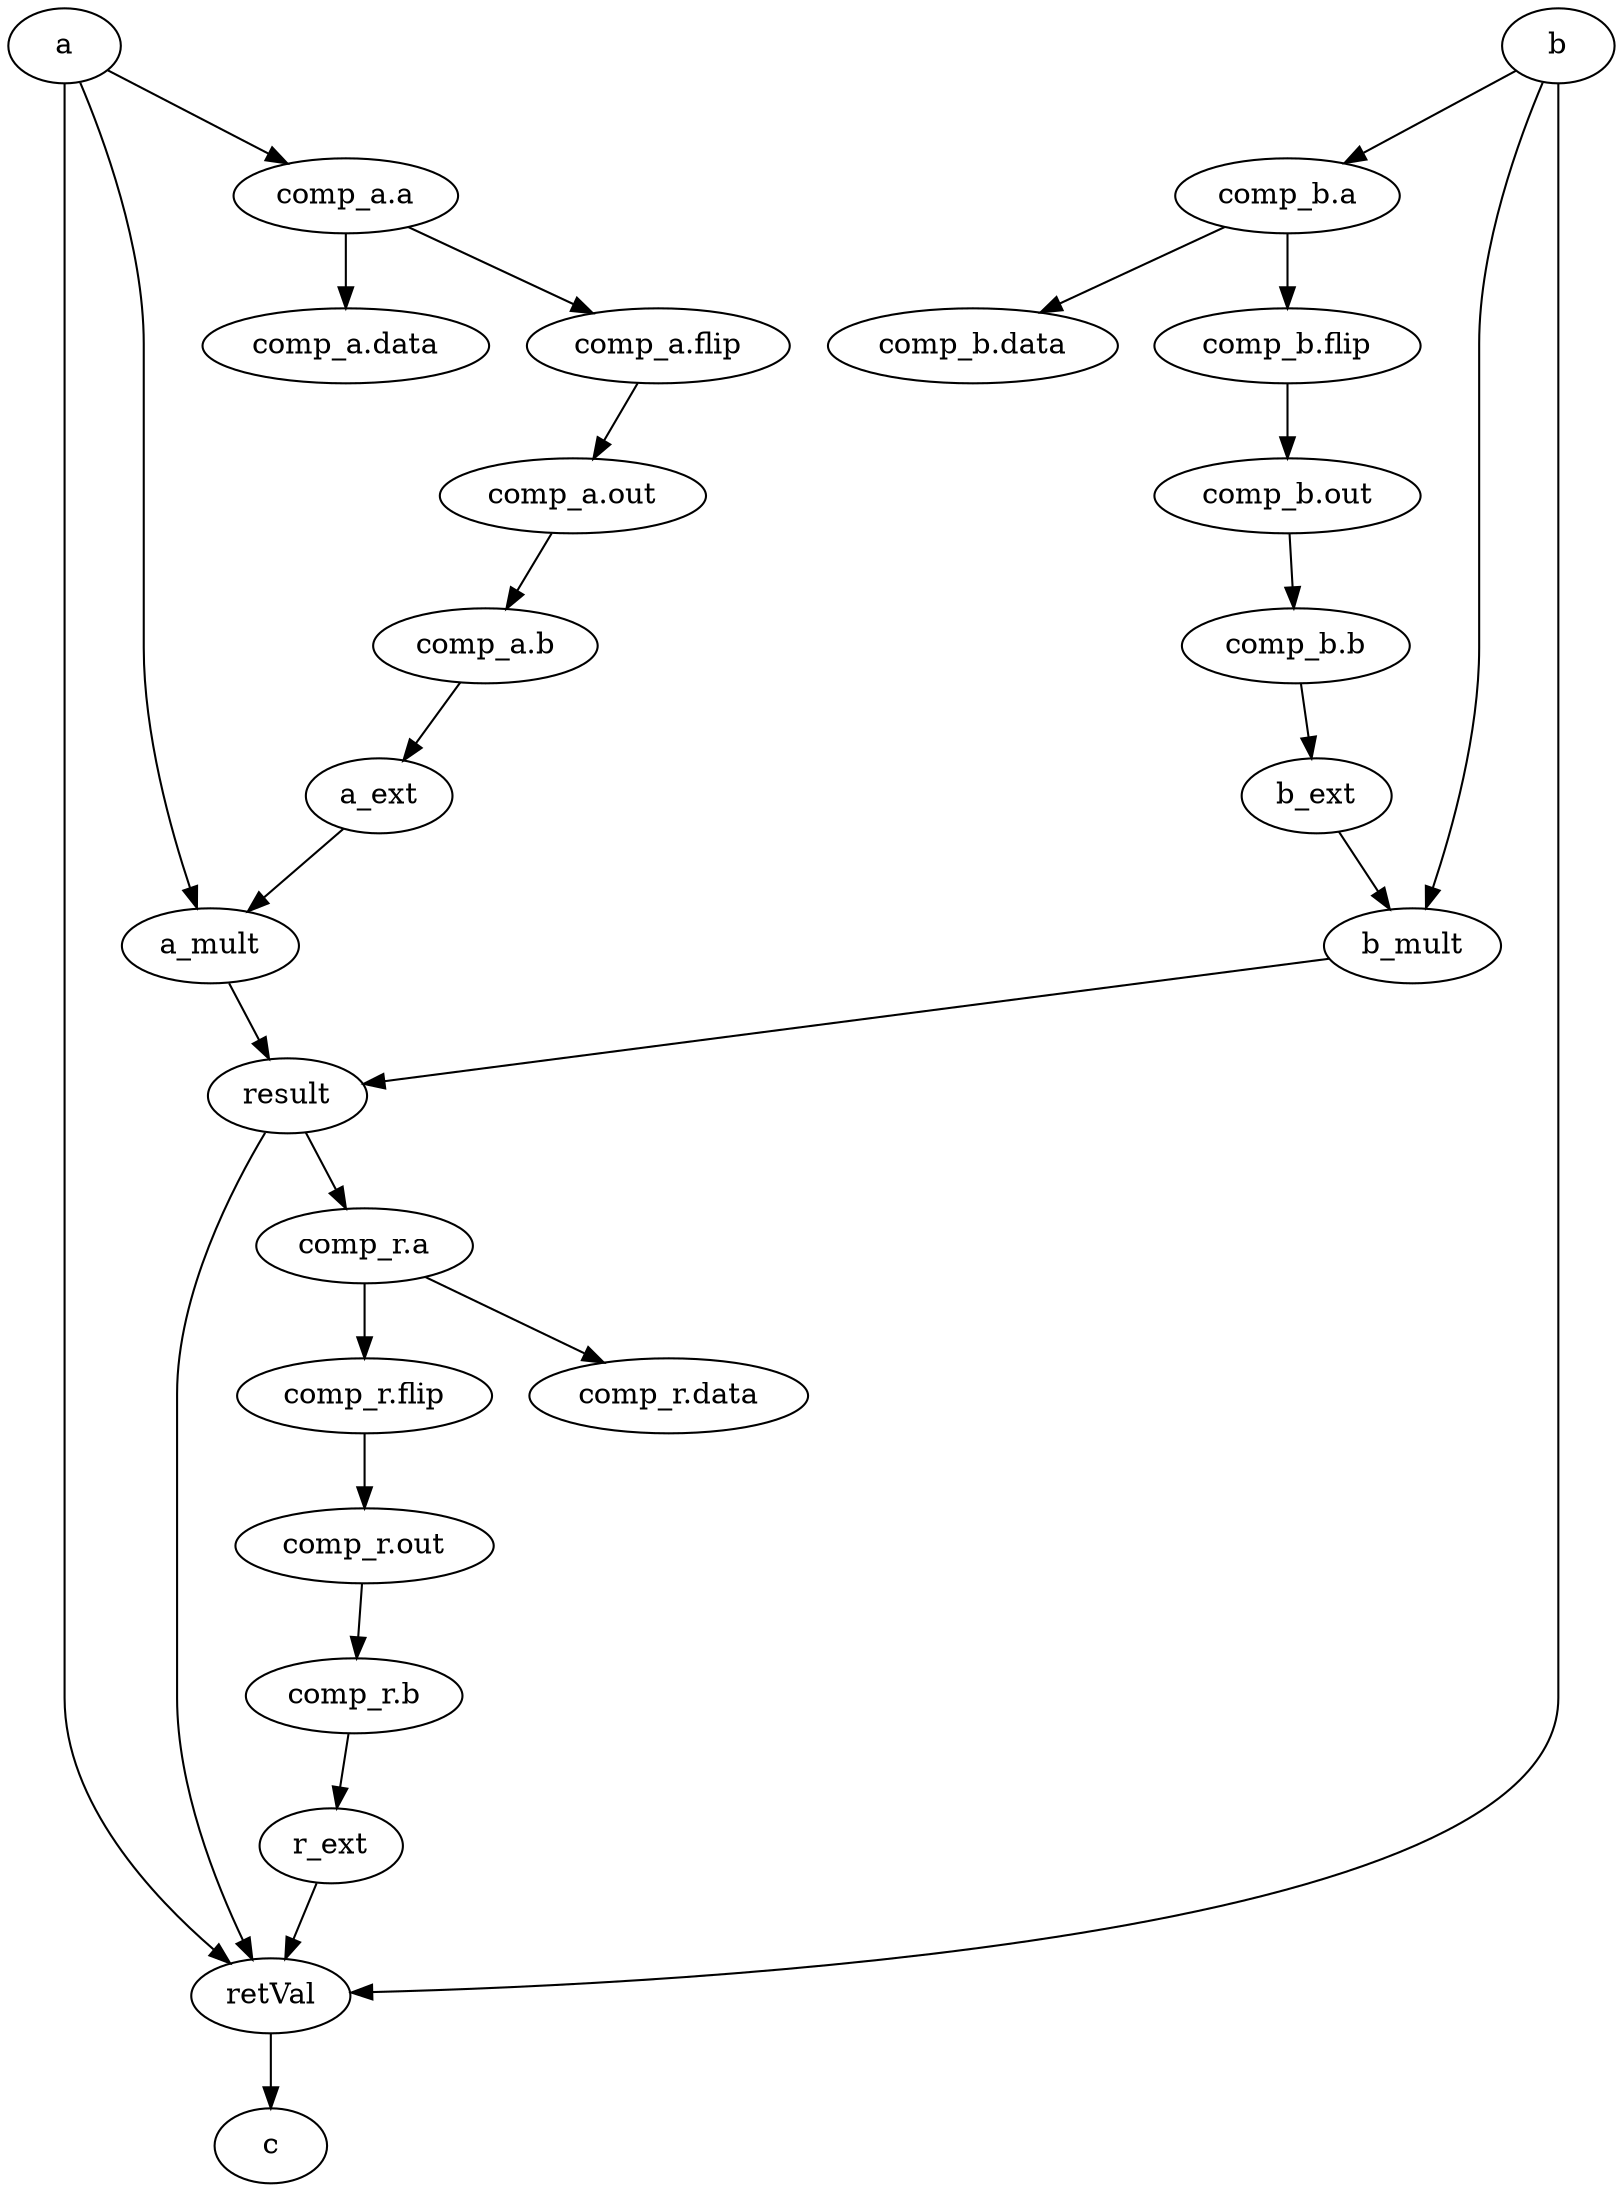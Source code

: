 strict digraph "()" {
	"comp_a.flip" -> "comp_a.out"	 [weight=1.0];
	result -> "comp_r.a"	 [weight=1.0];
	result -> retVal	 [weight=1.0];
	"comp_b.out" -> "comp_b.b"	 [weight=1.0];
	r_ext -> retVal	 [weight=1.0];
	b_mult -> result	 [weight=1.0];
	"comp_r.flip" -> "comp_r.out"	 [weight=1.0];
	"comp_r.out" -> "comp_r.b"	 [weight=1.0];
	b_ext -> b_mult	 [weight=1.0];
	"comp_r.a" -> "comp_r.data"	 [weight=1.0];
	"comp_r.a" -> "comp_r.flip"	 [weight=1.0];
	"comp_r.b" -> r_ext	 [weight=1.0];
	a_ext -> a_mult	 [weight=1.0];
	"comp_a.out" -> "comp_a.b"	 [weight=1.0];
	retVal -> c	 [weight=1.0];
	a -> retVal	 [weight=8.0];
	a -> a_mult	 [weight=3.0];
	a -> "comp_a.a"	 [weight=1.0];
	b -> b_mult	 [weight=3.0];
	b -> retVal	 [weight=8.0];
	b -> "comp_b.a"	 [weight=1.0];
	a_mult -> result	 [weight=1.0];
	"comp_b.flip" -> "comp_b.out"	 [weight=1.0];
	"comp_a.b" -> a_ext	 [weight=1.0];
	"comp_a.a" -> "comp_a.flip"	 [weight=1.0];
	"comp_a.a" -> "comp_a.data"	 [weight=1.0];
	"comp_b.a" -> "comp_b.data"	 [weight=1.0];
	"comp_b.a" -> "comp_b.flip"	 [weight=1.0];
	"comp_b.b" -> b_ext	 [weight=1.0];
}
